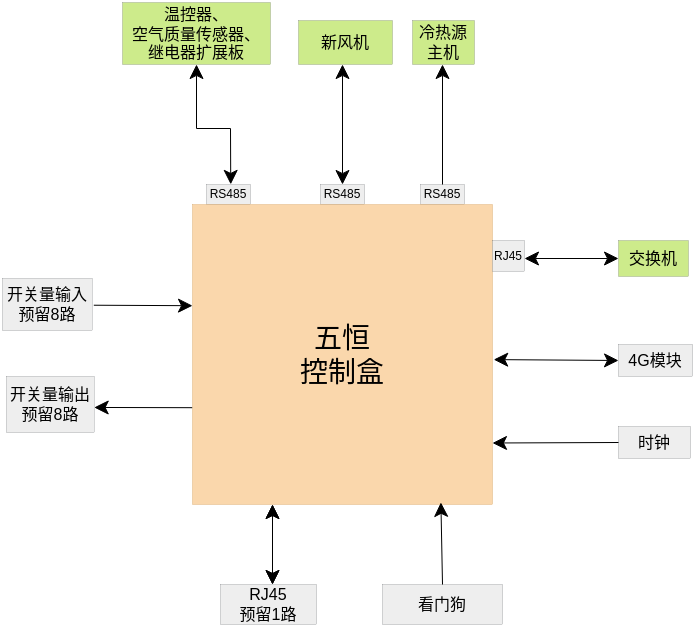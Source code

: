 <mxfile version="16.2.1" type="github">
  <diagram id="iMQK6x20kkaIyivmuXbJ" name="第 1 页">
    <mxGraphModel dx="687" dy="371" grid="1" gridSize="1" guides="1" tooltips="1" connect="1" arrows="1" fold="1" page="1" pageScale="1" pageWidth="827" pageHeight="1169" math="0" shadow="0">
      <root>
        <mxCell id="0" />
        <mxCell id="1" parent="0" />
        <mxCell id="cq_kMFZ_uq-HYSkm1NEV-5" value="&lt;font style=&quot;font-size: 6px;&quot;&gt;RS485&lt;/font&gt;" style="rounded=0;whiteSpace=wrap;html=1;strokeWidth=0.1;fontSize=6;fillColor=#eeeeee;strokeColor=#36393d;" vertex="1" parent="1">
          <mxGeometry x="357" y="320" width="22" height="10" as="geometry" />
        </mxCell>
        <mxCell id="cq_kMFZ_uq-HYSkm1NEV-6" value="&lt;font style=&quot;font-size: 6px;&quot;&gt;RS485&lt;/font&gt;" style="rounded=0;whiteSpace=wrap;html=1;strokeWidth=0.1;fontSize=6;fillColor=#eeeeee;strokeColor=#36393d;" vertex="1" parent="1">
          <mxGeometry x="414" y="320" width="22" height="10" as="geometry" />
        </mxCell>
        <mxCell id="cq_kMFZ_uq-HYSkm1NEV-7" value="&lt;font style=&quot;font-size: 6px;&quot;&gt;RS485&lt;/font&gt;" style="rounded=0;whiteSpace=wrap;html=1;strokeWidth=0.1;fontSize=6;fillColor=#eeeeee;strokeColor=#36393d;" vertex="1" parent="1">
          <mxGeometry x="464" y="320" width="22" height="10" as="geometry" />
        </mxCell>
        <mxCell id="7jzLRePLUvwEAjksfmV3-1" value="&lt;div style=&quot;font-size: 8px&quot;&gt;&lt;font style=&quot;font-size: 14px&quot;&gt;五恒&lt;/font&gt;&lt;/div&gt;&lt;div style=&quot;font-size: 8px&quot;&gt;&lt;font style=&quot;font-size: 14px&quot;&gt;控制盒&lt;/font&gt;&lt;/div&gt;" style="whiteSpace=wrap;html=1;aspect=fixed;strokeWidth=0.1;fontSize=8;fillColor=#fad7ac;strokeColor=#b46504;" parent="1" vertex="1">
          <mxGeometry x="350" y="330" width="150" height="150" as="geometry" />
        </mxCell>
        <mxCell id="7jzLRePLUvwEAjksfmV3-2" value="" style="endArrow=classic;startArrow=classic;html=1;rounded=0;exitX=1;exitY=0.5;exitDx=0;exitDy=0;strokeWidth=0.5;fontSize=8;" parent="1" target="7jzLRePLUvwEAjksfmV3-22" edge="1">
          <mxGeometry width="50" height="50" relative="1" as="geometry">
            <mxPoint x="516.0" y="357" as="sourcePoint" />
            <mxPoint x="629" y="272" as="targetPoint" />
          </mxGeometry>
        </mxCell>
        <mxCell id="7jzLRePLUvwEAjksfmV3-7" value="&lt;div style=&quot;font-size: 8px;&quot;&gt;开关量输入&lt;/div&gt;&lt;div style=&quot;font-size: 8px;&quot;&gt;预留8路&lt;br style=&quot;font-size: 8px;&quot;&gt;&lt;/div&gt;" style="rounded=0;whiteSpace=wrap;html=1;strokeWidth=0.1;fontSize=8;fillColor=#eeeeee;strokeColor=#36393d;" parent="1" vertex="1">
          <mxGeometry x="255" y="367" width="44.85" height="26" as="geometry" />
        </mxCell>
        <mxCell id="7jzLRePLUvwEAjksfmV3-9" value="&lt;div style=&quot;font-size: 8px;&quot;&gt;开关量输出&lt;/div&gt;&lt;div style=&quot;font-size: 8px;&quot;&gt;预留8路&lt;br style=&quot;font-size: 8px;&quot;&gt;&lt;/div&gt;" style="rounded=0;whiteSpace=wrap;html=1;strokeWidth=0.1;fontSize=8;fillColor=#eeeeee;strokeColor=#36393d;" parent="1" vertex="1">
          <mxGeometry x="257" y="416" width="43.85" height="28" as="geometry" />
        </mxCell>
        <mxCell id="7jzLRePLUvwEAjksfmV3-12" value="" style="endArrow=classic;startArrow=classic;html=1;rounded=0;entryX=0.5;entryY=1;entryDx=0;entryDy=0;strokeWidth=0.5;fontSize=8;" parent="1" edge="1">
          <mxGeometry width="50" height="50" relative="1" as="geometry">
            <mxPoint x="390" y="520" as="sourcePoint" />
            <mxPoint x="390" y="480" as="targetPoint" />
          </mxGeometry>
        </mxCell>
        <mxCell id="7jzLRePLUvwEAjksfmV3-14" value="" style="endArrow=classic;html=1;rounded=0;exitX=0;exitY=0.444;exitDx=0;exitDy=0;exitPerimeter=0;entryX=1;entryY=0.553;entryDx=0;entryDy=0;entryPerimeter=0;strokeWidth=0.5;fontSize=8;" parent="1" target="7jzLRePLUvwEAjksfmV3-9" edge="1">
          <mxGeometry width="50" height="50" relative="1" as="geometry">
            <mxPoint x="349.85" y="431.6" as="sourcePoint" />
            <mxPoint x="329.85" y="440" as="targetPoint" />
          </mxGeometry>
        </mxCell>
        <mxCell id="7jzLRePLUvwEAjksfmV3-16" value="" style="endArrow=classic;html=1;rounded=0;entryX=0.001;entryY=0.104;entryDx=0;entryDy=0;entryPerimeter=0;exitX=1.018;exitY=0.514;exitDx=0;exitDy=0;exitPerimeter=0;strokeWidth=0.5;fontSize=8;" parent="1" source="7jzLRePLUvwEAjksfmV3-7" edge="1">
          <mxGeometry width="50" height="50" relative="1" as="geometry">
            <mxPoint x="320.04" y="380.08" as="sourcePoint" />
            <mxPoint x="350.0" y="380.6" as="targetPoint" />
          </mxGeometry>
        </mxCell>
        <mxCell id="7jzLRePLUvwEAjksfmV3-17" value="时钟" style="rounded=0;whiteSpace=wrap;html=1;strokeWidth=0.1;fontSize=8;fillColor=#eeeeee;strokeColor=#36393d;" parent="1" vertex="1">
          <mxGeometry x="563" y="441" width="36" height="16" as="geometry" />
        </mxCell>
        <mxCell id="7jzLRePLUvwEAjksfmV3-18" value="" style="endArrow=classic;html=1;rounded=0;entryX=1;entryY=0.795;entryDx=0;entryDy=0;entryPerimeter=0;exitX=0;exitY=0.5;exitDx=0;exitDy=0;strokeWidth=0.5;fontSize=8;" parent="1" source="7jzLRePLUvwEAjksfmV3-17" target="7jzLRePLUvwEAjksfmV3-1" edge="1">
          <mxGeometry width="50" height="50" relative="1" as="geometry">
            <mxPoint x="480" y="455.51" as="sourcePoint" />
            <mxPoint x="500" y="450" as="targetPoint" />
          </mxGeometry>
        </mxCell>
        <mxCell id="7jzLRePLUvwEAjksfmV3-19" value="看门狗" style="rounded=0;whiteSpace=wrap;html=1;strokeWidth=0.1;fontSize=8;fillColor=#eeeeee;strokeColor=#36393d;" parent="1" vertex="1">
          <mxGeometry x="445" y="520" width="60" height="20" as="geometry" />
        </mxCell>
        <mxCell id="7jzLRePLUvwEAjksfmV3-22" value="交换机" style="rounded=0;whiteSpace=wrap;html=1;strokeWidth=0.1;fontSize=8;fillColor=#cdeb8b;strokeColor=#36393d;" parent="1" vertex="1">
          <mxGeometry x="563" y="348" width="35" height="18" as="geometry" />
        </mxCell>
        <mxCell id="7jzLRePLUvwEAjksfmV3-23" value="&lt;div style=&quot;font-size: 8px;&quot;&gt;RJ45&lt;/div&gt;&lt;div style=&quot;font-size: 8px;&quot;&gt;预留1路&lt;br style=&quot;font-size: 8px;&quot;&gt;&lt;/div&gt;" style="rounded=0;whiteSpace=wrap;html=1;strokeWidth=0.1;fontSize=8;fillColor=#eeeeee;strokeColor=#36393d;" parent="1" vertex="1">
          <mxGeometry x="364" y="520" width="48" height="20" as="geometry" />
        </mxCell>
        <mxCell id="7jzLRePLUvwEAjksfmV3-29" value="" style="endArrow=classic;startArrow=classic;html=1;rounded=0;entryX=0.5;entryY=1;entryDx=0;entryDy=0;strokeWidth=0.5;fontSize=8;" parent="1" edge="1">
          <mxGeometry width="50" height="50" relative="1" as="geometry">
            <mxPoint x="390" y="520" as="sourcePoint" />
            <mxPoint x="390" y="480" as="targetPoint" />
          </mxGeometry>
        </mxCell>
        <mxCell id="7jzLRePLUvwEAjksfmV3-34" value="" style="endArrow=classic;startArrow=classic;html=1;rounded=0;entryX=0.5;entryY=1;entryDx=0;entryDy=0;exitX=0.5;exitY=0;exitDx=0;exitDy=0;strokeWidth=0.5;fontSize=8;" parent="1" edge="1">
          <mxGeometry width="50" height="50" relative="1" as="geometry">
            <mxPoint x="425" y="320" as="sourcePoint" />
            <mxPoint x="425" y="260" as="targetPoint" />
          </mxGeometry>
        </mxCell>
        <mxCell id="7jzLRePLUvwEAjksfmV3-39" value="" style="endArrow=classic;html=1;rounded=0;exitX=0.5;exitY=0;exitDx=0;exitDy=0;entryX=0.828;entryY=0.993;entryDx=0;entryDy=0;entryPerimeter=0;strokeWidth=0.5;fontSize=8;" parent="1" source="7jzLRePLUvwEAjksfmV3-19" target="7jzLRePLUvwEAjksfmV3-1" edge="1">
          <mxGeometry width="50" height="50" relative="1" as="geometry">
            <mxPoint x="555" y="500.01" as="sourcePoint" />
            <mxPoint x="495" y="500" as="targetPoint" />
          </mxGeometry>
        </mxCell>
        <mxCell id="7jzLRePLUvwEAjksfmV3-44" value="" style="edgeStyle=orthogonalEdgeStyle;rounded=0;orthogonalLoop=1;jettySize=auto;html=1;fontSize=6;strokeWidth=0.5;" parent="1" edge="1">
          <mxGeometry relative="1" as="geometry">
            <mxPoint x="475" y="320" as="sourcePoint" />
            <mxPoint x="475" y="260" as="targetPoint" />
          </mxGeometry>
        </mxCell>
        <mxCell id="7jzLRePLUvwEAjksfmV3-42" value="" style="endArrow=classic;startArrow=classic;html=1;rounded=0;entryX=0.5;entryY=1;entryDx=0;entryDy=0;strokeWidth=0.5;fontSize=8;exitX=0.551;exitY=-0.006;exitDx=0;exitDy=0;exitPerimeter=0;" parent="1" edge="1" target="cq_kMFZ_uq-HYSkm1NEV-2">
          <mxGeometry width="50" height="50" relative="1" as="geometry">
            <mxPoint x="369.122" y="319.94" as="sourcePoint" />
            <mxPoint x="369" y="260" as="targetPoint" />
            <Array as="points">
              <mxPoint x="369" y="292" />
              <mxPoint x="352" y="292" />
            </Array>
          </mxGeometry>
        </mxCell>
        <mxCell id="7jzLRePLUvwEAjksfmV3-46" value="4G模块" style="rounded=0;whiteSpace=wrap;html=1;strokeWidth=0.1;fontSize=8;fillColor=#eeeeee;strokeColor=#36393d;" parent="1" vertex="1">
          <mxGeometry x="563" y="400" width="37" height="16" as="geometry" />
        </mxCell>
        <mxCell id="7jzLRePLUvwEAjksfmV3-48" value="" style="endArrow=classic;startArrow=classic;html=1;rounded=0;exitX=1.004;exitY=0.517;exitDx=0;exitDy=0;strokeWidth=0.5;fontSize=8;entryX=0;entryY=0.5;entryDx=0;entryDy=0;exitPerimeter=0;" parent="1" source="7jzLRePLUvwEAjksfmV3-1" target="7jzLRePLUvwEAjksfmV3-46" edge="1">
          <mxGeometry width="50" height="50" relative="1" as="geometry">
            <mxPoint x="500" y="409" as="sourcePoint" />
            <mxPoint x="547" y="409" as="targetPoint" />
          </mxGeometry>
        </mxCell>
        <mxCell id="cq_kMFZ_uq-HYSkm1NEV-2" value="&lt;div&gt;温控器、&lt;/div&gt;&lt;div&gt;空气质量传感器、&lt;/div&gt;&lt;div&gt;继电器扩展板&lt;br&gt;&lt;/div&gt;" style="rounded=0;whiteSpace=wrap;html=1;strokeWidth=0.1;fontSize=8;fillColor=#cdeb8b;strokeColor=#36393d;" vertex="1" parent="1">
          <mxGeometry x="315" y="229" width="74" height="31" as="geometry" />
        </mxCell>
        <mxCell id="cq_kMFZ_uq-HYSkm1NEV-3" value="&lt;div style=&quot;font-size: 8px&quot;&gt;新风机&lt;/div&gt;" style="rounded=0;whiteSpace=wrap;html=1;strokeWidth=0.1;fontSize=8;fillColor=#cdeb8b;strokeColor=#36393d;" vertex="1" parent="1">
          <mxGeometry x="403" y="238" width="47" height="22" as="geometry" />
        </mxCell>
        <mxCell id="cq_kMFZ_uq-HYSkm1NEV-4" value="冷热源主机" style="rounded=0;whiteSpace=wrap;html=1;strokeWidth=0.1;fontSize=8;fillColor=#cdeb8b;strokeColor=#36393d;" vertex="1" parent="1">
          <mxGeometry x="460" y="238" width="31" height="22" as="geometry" />
        </mxCell>
        <mxCell id="cq_kMFZ_uq-HYSkm1NEV-8" value="&lt;div style=&quot;font-size: 6px;&quot;&gt;&lt;font style=&quot;font-size: 6px;&quot;&gt;RJ45&lt;/font&gt;&lt;/div&gt;" style="rounded=0;whiteSpace=wrap;html=1;strokeWidth=0.1;fontSize=6;fillColor=#eeeeee;strokeColor=#36393d;" vertex="1" parent="1">
          <mxGeometry x="500" y="348" width="16" height="15.5" as="geometry" />
        </mxCell>
      </root>
    </mxGraphModel>
  </diagram>
</mxfile>
